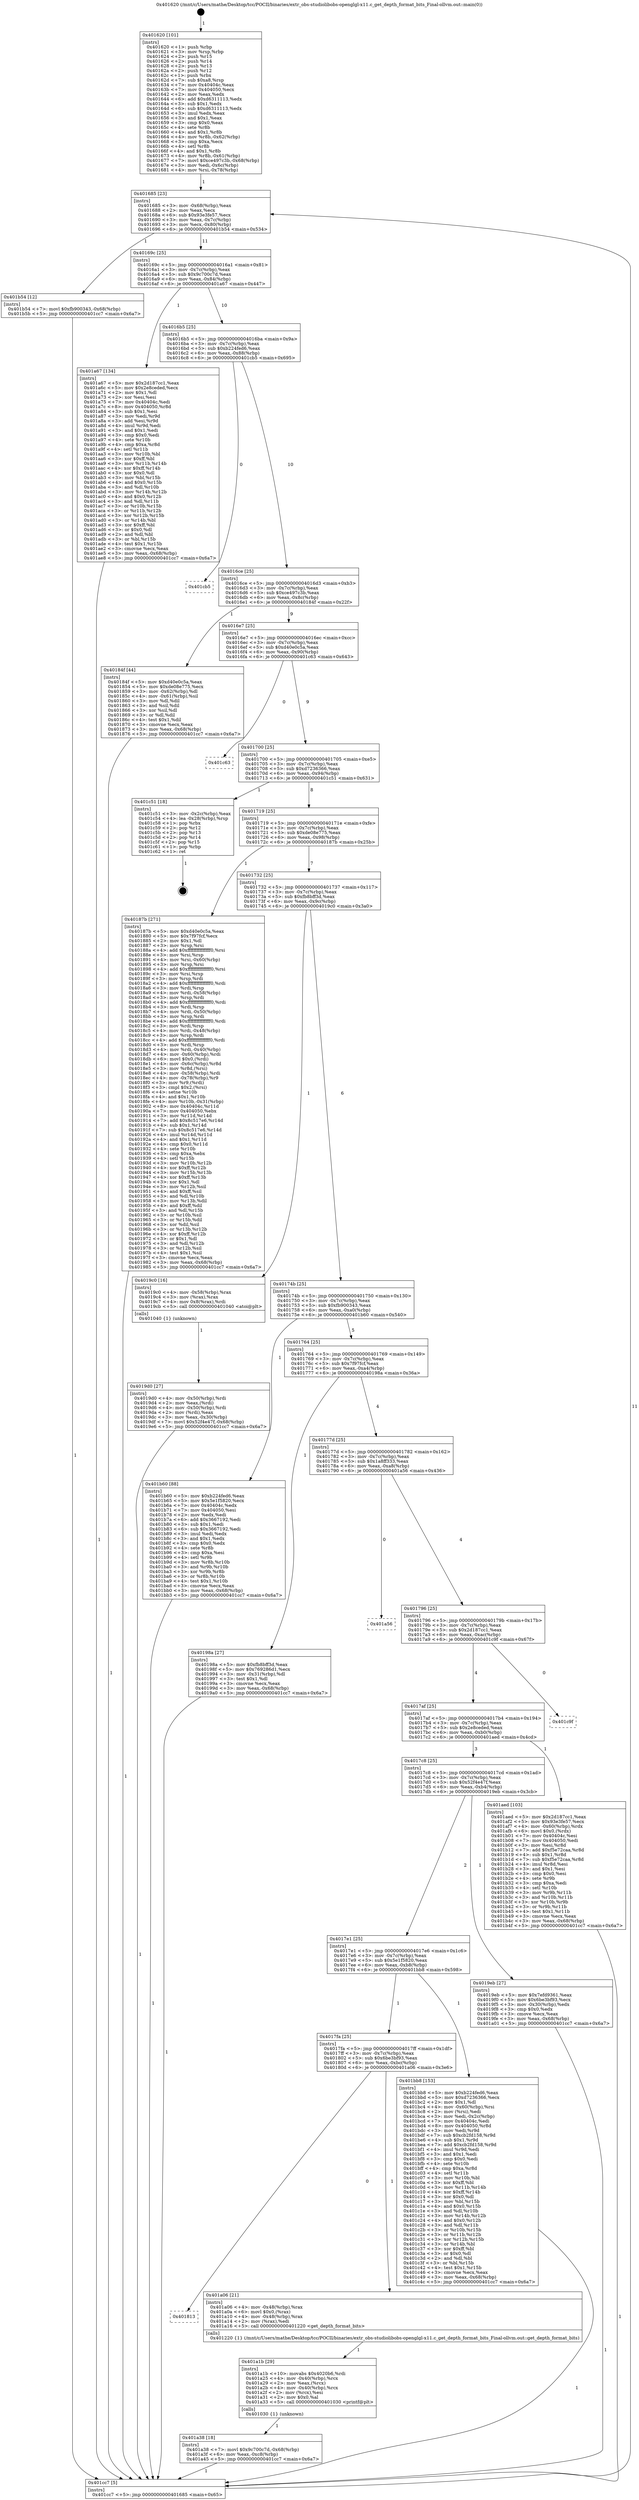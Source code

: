 digraph "0x401620" {
  label = "0x401620 (/mnt/c/Users/mathe/Desktop/tcc/POCII/binaries/extr_obs-studiolibobs-openglgl-x11.c_get_depth_format_bits_Final-ollvm.out::main(0))"
  labelloc = "t"
  node[shape=record]

  Entry [label="",width=0.3,height=0.3,shape=circle,fillcolor=black,style=filled]
  "0x401685" [label="{
     0x401685 [23]\l
     | [instrs]\l
     &nbsp;&nbsp;0x401685 \<+3\>: mov -0x68(%rbp),%eax\l
     &nbsp;&nbsp;0x401688 \<+2\>: mov %eax,%ecx\l
     &nbsp;&nbsp;0x40168a \<+6\>: sub $0x93e3fe57,%ecx\l
     &nbsp;&nbsp;0x401690 \<+3\>: mov %eax,-0x7c(%rbp)\l
     &nbsp;&nbsp;0x401693 \<+3\>: mov %ecx,-0x80(%rbp)\l
     &nbsp;&nbsp;0x401696 \<+6\>: je 0000000000401b54 \<main+0x534\>\l
  }"]
  "0x401b54" [label="{
     0x401b54 [12]\l
     | [instrs]\l
     &nbsp;&nbsp;0x401b54 \<+7\>: movl $0xfb900343,-0x68(%rbp)\l
     &nbsp;&nbsp;0x401b5b \<+5\>: jmp 0000000000401cc7 \<main+0x6a7\>\l
  }"]
  "0x40169c" [label="{
     0x40169c [25]\l
     | [instrs]\l
     &nbsp;&nbsp;0x40169c \<+5\>: jmp 00000000004016a1 \<main+0x81\>\l
     &nbsp;&nbsp;0x4016a1 \<+3\>: mov -0x7c(%rbp),%eax\l
     &nbsp;&nbsp;0x4016a4 \<+5\>: sub $0x9c700c7d,%eax\l
     &nbsp;&nbsp;0x4016a9 \<+6\>: mov %eax,-0x84(%rbp)\l
     &nbsp;&nbsp;0x4016af \<+6\>: je 0000000000401a67 \<main+0x447\>\l
  }"]
  Exit [label="",width=0.3,height=0.3,shape=circle,fillcolor=black,style=filled,peripheries=2]
  "0x401a67" [label="{
     0x401a67 [134]\l
     | [instrs]\l
     &nbsp;&nbsp;0x401a67 \<+5\>: mov $0x2d187cc1,%eax\l
     &nbsp;&nbsp;0x401a6c \<+5\>: mov $0x2e8ceded,%ecx\l
     &nbsp;&nbsp;0x401a71 \<+2\>: mov $0x1,%dl\l
     &nbsp;&nbsp;0x401a73 \<+2\>: xor %esi,%esi\l
     &nbsp;&nbsp;0x401a75 \<+7\>: mov 0x40404c,%edi\l
     &nbsp;&nbsp;0x401a7c \<+8\>: mov 0x404050,%r8d\l
     &nbsp;&nbsp;0x401a84 \<+3\>: sub $0x1,%esi\l
     &nbsp;&nbsp;0x401a87 \<+3\>: mov %edi,%r9d\l
     &nbsp;&nbsp;0x401a8a \<+3\>: add %esi,%r9d\l
     &nbsp;&nbsp;0x401a8d \<+4\>: imul %r9d,%edi\l
     &nbsp;&nbsp;0x401a91 \<+3\>: and $0x1,%edi\l
     &nbsp;&nbsp;0x401a94 \<+3\>: cmp $0x0,%edi\l
     &nbsp;&nbsp;0x401a97 \<+4\>: sete %r10b\l
     &nbsp;&nbsp;0x401a9b \<+4\>: cmp $0xa,%r8d\l
     &nbsp;&nbsp;0x401a9f \<+4\>: setl %r11b\l
     &nbsp;&nbsp;0x401aa3 \<+3\>: mov %r10b,%bl\l
     &nbsp;&nbsp;0x401aa6 \<+3\>: xor $0xff,%bl\l
     &nbsp;&nbsp;0x401aa9 \<+3\>: mov %r11b,%r14b\l
     &nbsp;&nbsp;0x401aac \<+4\>: xor $0xff,%r14b\l
     &nbsp;&nbsp;0x401ab0 \<+3\>: xor $0x0,%dl\l
     &nbsp;&nbsp;0x401ab3 \<+3\>: mov %bl,%r15b\l
     &nbsp;&nbsp;0x401ab6 \<+4\>: and $0x0,%r15b\l
     &nbsp;&nbsp;0x401aba \<+3\>: and %dl,%r10b\l
     &nbsp;&nbsp;0x401abd \<+3\>: mov %r14b,%r12b\l
     &nbsp;&nbsp;0x401ac0 \<+4\>: and $0x0,%r12b\l
     &nbsp;&nbsp;0x401ac4 \<+3\>: and %dl,%r11b\l
     &nbsp;&nbsp;0x401ac7 \<+3\>: or %r10b,%r15b\l
     &nbsp;&nbsp;0x401aca \<+3\>: or %r11b,%r12b\l
     &nbsp;&nbsp;0x401acd \<+3\>: xor %r12b,%r15b\l
     &nbsp;&nbsp;0x401ad0 \<+3\>: or %r14b,%bl\l
     &nbsp;&nbsp;0x401ad3 \<+3\>: xor $0xff,%bl\l
     &nbsp;&nbsp;0x401ad6 \<+3\>: or $0x0,%dl\l
     &nbsp;&nbsp;0x401ad9 \<+2\>: and %dl,%bl\l
     &nbsp;&nbsp;0x401adb \<+3\>: or %bl,%r15b\l
     &nbsp;&nbsp;0x401ade \<+4\>: test $0x1,%r15b\l
     &nbsp;&nbsp;0x401ae2 \<+3\>: cmovne %ecx,%eax\l
     &nbsp;&nbsp;0x401ae5 \<+3\>: mov %eax,-0x68(%rbp)\l
     &nbsp;&nbsp;0x401ae8 \<+5\>: jmp 0000000000401cc7 \<main+0x6a7\>\l
  }"]
  "0x4016b5" [label="{
     0x4016b5 [25]\l
     | [instrs]\l
     &nbsp;&nbsp;0x4016b5 \<+5\>: jmp 00000000004016ba \<main+0x9a\>\l
     &nbsp;&nbsp;0x4016ba \<+3\>: mov -0x7c(%rbp),%eax\l
     &nbsp;&nbsp;0x4016bd \<+5\>: sub $0xb224fed6,%eax\l
     &nbsp;&nbsp;0x4016c2 \<+6\>: mov %eax,-0x88(%rbp)\l
     &nbsp;&nbsp;0x4016c8 \<+6\>: je 0000000000401cb5 \<main+0x695\>\l
  }"]
  "0x401a38" [label="{
     0x401a38 [18]\l
     | [instrs]\l
     &nbsp;&nbsp;0x401a38 \<+7\>: movl $0x9c700c7d,-0x68(%rbp)\l
     &nbsp;&nbsp;0x401a3f \<+6\>: mov %eax,-0xc8(%rbp)\l
     &nbsp;&nbsp;0x401a45 \<+5\>: jmp 0000000000401cc7 \<main+0x6a7\>\l
  }"]
  "0x401cb5" [label="{
     0x401cb5\l
  }", style=dashed]
  "0x4016ce" [label="{
     0x4016ce [25]\l
     | [instrs]\l
     &nbsp;&nbsp;0x4016ce \<+5\>: jmp 00000000004016d3 \<main+0xb3\>\l
     &nbsp;&nbsp;0x4016d3 \<+3\>: mov -0x7c(%rbp),%eax\l
     &nbsp;&nbsp;0x4016d6 \<+5\>: sub $0xce497c3b,%eax\l
     &nbsp;&nbsp;0x4016db \<+6\>: mov %eax,-0x8c(%rbp)\l
     &nbsp;&nbsp;0x4016e1 \<+6\>: je 000000000040184f \<main+0x22f\>\l
  }"]
  "0x401a1b" [label="{
     0x401a1b [29]\l
     | [instrs]\l
     &nbsp;&nbsp;0x401a1b \<+10\>: movabs $0x4020b6,%rdi\l
     &nbsp;&nbsp;0x401a25 \<+4\>: mov -0x40(%rbp),%rcx\l
     &nbsp;&nbsp;0x401a29 \<+2\>: mov %eax,(%rcx)\l
     &nbsp;&nbsp;0x401a2b \<+4\>: mov -0x40(%rbp),%rcx\l
     &nbsp;&nbsp;0x401a2f \<+2\>: mov (%rcx),%esi\l
     &nbsp;&nbsp;0x401a31 \<+2\>: mov $0x0,%al\l
     &nbsp;&nbsp;0x401a33 \<+5\>: call 0000000000401030 \<printf@plt\>\l
     | [calls]\l
     &nbsp;&nbsp;0x401030 \{1\} (unknown)\l
  }"]
  "0x40184f" [label="{
     0x40184f [44]\l
     | [instrs]\l
     &nbsp;&nbsp;0x40184f \<+5\>: mov $0xd40e0c5a,%eax\l
     &nbsp;&nbsp;0x401854 \<+5\>: mov $0xde08e775,%ecx\l
     &nbsp;&nbsp;0x401859 \<+3\>: mov -0x62(%rbp),%dl\l
     &nbsp;&nbsp;0x40185c \<+4\>: mov -0x61(%rbp),%sil\l
     &nbsp;&nbsp;0x401860 \<+3\>: mov %dl,%dil\l
     &nbsp;&nbsp;0x401863 \<+3\>: and %sil,%dil\l
     &nbsp;&nbsp;0x401866 \<+3\>: xor %sil,%dl\l
     &nbsp;&nbsp;0x401869 \<+3\>: or %dl,%dil\l
     &nbsp;&nbsp;0x40186c \<+4\>: test $0x1,%dil\l
     &nbsp;&nbsp;0x401870 \<+3\>: cmovne %ecx,%eax\l
     &nbsp;&nbsp;0x401873 \<+3\>: mov %eax,-0x68(%rbp)\l
     &nbsp;&nbsp;0x401876 \<+5\>: jmp 0000000000401cc7 \<main+0x6a7\>\l
  }"]
  "0x4016e7" [label="{
     0x4016e7 [25]\l
     | [instrs]\l
     &nbsp;&nbsp;0x4016e7 \<+5\>: jmp 00000000004016ec \<main+0xcc\>\l
     &nbsp;&nbsp;0x4016ec \<+3\>: mov -0x7c(%rbp),%eax\l
     &nbsp;&nbsp;0x4016ef \<+5\>: sub $0xd40e0c5a,%eax\l
     &nbsp;&nbsp;0x4016f4 \<+6\>: mov %eax,-0x90(%rbp)\l
     &nbsp;&nbsp;0x4016fa \<+6\>: je 0000000000401c63 \<main+0x643\>\l
  }"]
  "0x401cc7" [label="{
     0x401cc7 [5]\l
     | [instrs]\l
     &nbsp;&nbsp;0x401cc7 \<+5\>: jmp 0000000000401685 \<main+0x65\>\l
  }"]
  "0x401620" [label="{
     0x401620 [101]\l
     | [instrs]\l
     &nbsp;&nbsp;0x401620 \<+1\>: push %rbp\l
     &nbsp;&nbsp;0x401621 \<+3\>: mov %rsp,%rbp\l
     &nbsp;&nbsp;0x401624 \<+2\>: push %r15\l
     &nbsp;&nbsp;0x401626 \<+2\>: push %r14\l
     &nbsp;&nbsp;0x401628 \<+2\>: push %r13\l
     &nbsp;&nbsp;0x40162a \<+2\>: push %r12\l
     &nbsp;&nbsp;0x40162c \<+1\>: push %rbx\l
     &nbsp;&nbsp;0x40162d \<+7\>: sub $0xa8,%rsp\l
     &nbsp;&nbsp;0x401634 \<+7\>: mov 0x40404c,%eax\l
     &nbsp;&nbsp;0x40163b \<+7\>: mov 0x404050,%ecx\l
     &nbsp;&nbsp;0x401642 \<+2\>: mov %eax,%edx\l
     &nbsp;&nbsp;0x401644 \<+6\>: add $0xd6311113,%edx\l
     &nbsp;&nbsp;0x40164a \<+3\>: sub $0x1,%edx\l
     &nbsp;&nbsp;0x40164d \<+6\>: sub $0xd6311113,%edx\l
     &nbsp;&nbsp;0x401653 \<+3\>: imul %edx,%eax\l
     &nbsp;&nbsp;0x401656 \<+3\>: and $0x1,%eax\l
     &nbsp;&nbsp;0x401659 \<+3\>: cmp $0x0,%eax\l
     &nbsp;&nbsp;0x40165c \<+4\>: sete %r8b\l
     &nbsp;&nbsp;0x401660 \<+4\>: and $0x1,%r8b\l
     &nbsp;&nbsp;0x401664 \<+4\>: mov %r8b,-0x62(%rbp)\l
     &nbsp;&nbsp;0x401668 \<+3\>: cmp $0xa,%ecx\l
     &nbsp;&nbsp;0x40166b \<+4\>: setl %r8b\l
     &nbsp;&nbsp;0x40166f \<+4\>: and $0x1,%r8b\l
     &nbsp;&nbsp;0x401673 \<+4\>: mov %r8b,-0x61(%rbp)\l
     &nbsp;&nbsp;0x401677 \<+7\>: movl $0xce497c3b,-0x68(%rbp)\l
     &nbsp;&nbsp;0x40167e \<+3\>: mov %edi,-0x6c(%rbp)\l
     &nbsp;&nbsp;0x401681 \<+4\>: mov %rsi,-0x78(%rbp)\l
  }"]
  "0x401813" [label="{
     0x401813\l
  }", style=dashed]
  "0x401c63" [label="{
     0x401c63\l
  }", style=dashed]
  "0x401700" [label="{
     0x401700 [25]\l
     | [instrs]\l
     &nbsp;&nbsp;0x401700 \<+5\>: jmp 0000000000401705 \<main+0xe5\>\l
     &nbsp;&nbsp;0x401705 \<+3\>: mov -0x7c(%rbp),%eax\l
     &nbsp;&nbsp;0x401708 \<+5\>: sub $0xd7236366,%eax\l
     &nbsp;&nbsp;0x40170d \<+6\>: mov %eax,-0x94(%rbp)\l
     &nbsp;&nbsp;0x401713 \<+6\>: je 0000000000401c51 \<main+0x631\>\l
  }"]
  "0x401a06" [label="{
     0x401a06 [21]\l
     | [instrs]\l
     &nbsp;&nbsp;0x401a06 \<+4\>: mov -0x48(%rbp),%rax\l
     &nbsp;&nbsp;0x401a0a \<+6\>: movl $0x0,(%rax)\l
     &nbsp;&nbsp;0x401a10 \<+4\>: mov -0x48(%rbp),%rax\l
     &nbsp;&nbsp;0x401a14 \<+2\>: mov (%rax),%edi\l
     &nbsp;&nbsp;0x401a16 \<+5\>: call 0000000000401220 \<get_depth_format_bits\>\l
     | [calls]\l
     &nbsp;&nbsp;0x401220 \{1\} (/mnt/c/Users/mathe/Desktop/tcc/POCII/binaries/extr_obs-studiolibobs-openglgl-x11.c_get_depth_format_bits_Final-ollvm.out::get_depth_format_bits)\l
  }"]
  "0x401c51" [label="{
     0x401c51 [18]\l
     | [instrs]\l
     &nbsp;&nbsp;0x401c51 \<+3\>: mov -0x2c(%rbp),%eax\l
     &nbsp;&nbsp;0x401c54 \<+4\>: lea -0x28(%rbp),%rsp\l
     &nbsp;&nbsp;0x401c58 \<+1\>: pop %rbx\l
     &nbsp;&nbsp;0x401c59 \<+2\>: pop %r12\l
     &nbsp;&nbsp;0x401c5b \<+2\>: pop %r13\l
     &nbsp;&nbsp;0x401c5d \<+2\>: pop %r14\l
     &nbsp;&nbsp;0x401c5f \<+2\>: pop %r15\l
     &nbsp;&nbsp;0x401c61 \<+1\>: pop %rbp\l
     &nbsp;&nbsp;0x401c62 \<+1\>: ret\l
  }"]
  "0x401719" [label="{
     0x401719 [25]\l
     | [instrs]\l
     &nbsp;&nbsp;0x401719 \<+5\>: jmp 000000000040171e \<main+0xfe\>\l
     &nbsp;&nbsp;0x40171e \<+3\>: mov -0x7c(%rbp),%eax\l
     &nbsp;&nbsp;0x401721 \<+5\>: sub $0xde08e775,%eax\l
     &nbsp;&nbsp;0x401726 \<+6\>: mov %eax,-0x98(%rbp)\l
     &nbsp;&nbsp;0x40172c \<+6\>: je 000000000040187b \<main+0x25b\>\l
  }"]
  "0x4017fa" [label="{
     0x4017fa [25]\l
     | [instrs]\l
     &nbsp;&nbsp;0x4017fa \<+5\>: jmp 00000000004017ff \<main+0x1df\>\l
     &nbsp;&nbsp;0x4017ff \<+3\>: mov -0x7c(%rbp),%eax\l
     &nbsp;&nbsp;0x401802 \<+5\>: sub $0x6be3bf93,%eax\l
     &nbsp;&nbsp;0x401807 \<+6\>: mov %eax,-0xbc(%rbp)\l
     &nbsp;&nbsp;0x40180d \<+6\>: je 0000000000401a06 \<main+0x3e6\>\l
  }"]
  "0x40187b" [label="{
     0x40187b [271]\l
     | [instrs]\l
     &nbsp;&nbsp;0x40187b \<+5\>: mov $0xd40e0c5a,%eax\l
     &nbsp;&nbsp;0x401880 \<+5\>: mov $0x7f97fcf,%ecx\l
     &nbsp;&nbsp;0x401885 \<+2\>: mov $0x1,%dl\l
     &nbsp;&nbsp;0x401887 \<+3\>: mov %rsp,%rsi\l
     &nbsp;&nbsp;0x40188a \<+4\>: add $0xfffffffffffffff0,%rsi\l
     &nbsp;&nbsp;0x40188e \<+3\>: mov %rsi,%rsp\l
     &nbsp;&nbsp;0x401891 \<+4\>: mov %rsi,-0x60(%rbp)\l
     &nbsp;&nbsp;0x401895 \<+3\>: mov %rsp,%rsi\l
     &nbsp;&nbsp;0x401898 \<+4\>: add $0xfffffffffffffff0,%rsi\l
     &nbsp;&nbsp;0x40189c \<+3\>: mov %rsi,%rsp\l
     &nbsp;&nbsp;0x40189f \<+3\>: mov %rsp,%rdi\l
     &nbsp;&nbsp;0x4018a2 \<+4\>: add $0xfffffffffffffff0,%rdi\l
     &nbsp;&nbsp;0x4018a6 \<+3\>: mov %rdi,%rsp\l
     &nbsp;&nbsp;0x4018a9 \<+4\>: mov %rdi,-0x58(%rbp)\l
     &nbsp;&nbsp;0x4018ad \<+3\>: mov %rsp,%rdi\l
     &nbsp;&nbsp;0x4018b0 \<+4\>: add $0xfffffffffffffff0,%rdi\l
     &nbsp;&nbsp;0x4018b4 \<+3\>: mov %rdi,%rsp\l
     &nbsp;&nbsp;0x4018b7 \<+4\>: mov %rdi,-0x50(%rbp)\l
     &nbsp;&nbsp;0x4018bb \<+3\>: mov %rsp,%rdi\l
     &nbsp;&nbsp;0x4018be \<+4\>: add $0xfffffffffffffff0,%rdi\l
     &nbsp;&nbsp;0x4018c2 \<+3\>: mov %rdi,%rsp\l
     &nbsp;&nbsp;0x4018c5 \<+4\>: mov %rdi,-0x48(%rbp)\l
     &nbsp;&nbsp;0x4018c9 \<+3\>: mov %rsp,%rdi\l
     &nbsp;&nbsp;0x4018cc \<+4\>: add $0xfffffffffffffff0,%rdi\l
     &nbsp;&nbsp;0x4018d0 \<+3\>: mov %rdi,%rsp\l
     &nbsp;&nbsp;0x4018d3 \<+4\>: mov %rdi,-0x40(%rbp)\l
     &nbsp;&nbsp;0x4018d7 \<+4\>: mov -0x60(%rbp),%rdi\l
     &nbsp;&nbsp;0x4018db \<+6\>: movl $0x0,(%rdi)\l
     &nbsp;&nbsp;0x4018e1 \<+4\>: mov -0x6c(%rbp),%r8d\l
     &nbsp;&nbsp;0x4018e5 \<+3\>: mov %r8d,(%rsi)\l
     &nbsp;&nbsp;0x4018e8 \<+4\>: mov -0x58(%rbp),%rdi\l
     &nbsp;&nbsp;0x4018ec \<+4\>: mov -0x78(%rbp),%r9\l
     &nbsp;&nbsp;0x4018f0 \<+3\>: mov %r9,(%rdi)\l
     &nbsp;&nbsp;0x4018f3 \<+3\>: cmpl $0x2,(%rsi)\l
     &nbsp;&nbsp;0x4018f6 \<+4\>: setne %r10b\l
     &nbsp;&nbsp;0x4018fa \<+4\>: and $0x1,%r10b\l
     &nbsp;&nbsp;0x4018fe \<+4\>: mov %r10b,-0x31(%rbp)\l
     &nbsp;&nbsp;0x401902 \<+8\>: mov 0x40404c,%r11d\l
     &nbsp;&nbsp;0x40190a \<+7\>: mov 0x404050,%ebx\l
     &nbsp;&nbsp;0x401911 \<+3\>: mov %r11d,%r14d\l
     &nbsp;&nbsp;0x401914 \<+7\>: add $0x8c517e6,%r14d\l
     &nbsp;&nbsp;0x40191b \<+4\>: sub $0x1,%r14d\l
     &nbsp;&nbsp;0x40191f \<+7\>: sub $0x8c517e6,%r14d\l
     &nbsp;&nbsp;0x401926 \<+4\>: imul %r14d,%r11d\l
     &nbsp;&nbsp;0x40192a \<+4\>: and $0x1,%r11d\l
     &nbsp;&nbsp;0x40192e \<+4\>: cmp $0x0,%r11d\l
     &nbsp;&nbsp;0x401932 \<+4\>: sete %r10b\l
     &nbsp;&nbsp;0x401936 \<+3\>: cmp $0xa,%ebx\l
     &nbsp;&nbsp;0x401939 \<+4\>: setl %r15b\l
     &nbsp;&nbsp;0x40193d \<+3\>: mov %r10b,%r12b\l
     &nbsp;&nbsp;0x401940 \<+4\>: xor $0xff,%r12b\l
     &nbsp;&nbsp;0x401944 \<+3\>: mov %r15b,%r13b\l
     &nbsp;&nbsp;0x401947 \<+4\>: xor $0xff,%r13b\l
     &nbsp;&nbsp;0x40194b \<+3\>: xor $0x1,%dl\l
     &nbsp;&nbsp;0x40194e \<+3\>: mov %r12b,%sil\l
     &nbsp;&nbsp;0x401951 \<+4\>: and $0xff,%sil\l
     &nbsp;&nbsp;0x401955 \<+3\>: and %dl,%r10b\l
     &nbsp;&nbsp;0x401958 \<+3\>: mov %r13b,%dil\l
     &nbsp;&nbsp;0x40195b \<+4\>: and $0xff,%dil\l
     &nbsp;&nbsp;0x40195f \<+3\>: and %dl,%r15b\l
     &nbsp;&nbsp;0x401962 \<+3\>: or %r10b,%sil\l
     &nbsp;&nbsp;0x401965 \<+3\>: or %r15b,%dil\l
     &nbsp;&nbsp;0x401968 \<+3\>: xor %dil,%sil\l
     &nbsp;&nbsp;0x40196b \<+3\>: or %r13b,%r12b\l
     &nbsp;&nbsp;0x40196e \<+4\>: xor $0xff,%r12b\l
     &nbsp;&nbsp;0x401972 \<+3\>: or $0x1,%dl\l
     &nbsp;&nbsp;0x401975 \<+3\>: and %dl,%r12b\l
     &nbsp;&nbsp;0x401978 \<+3\>: or %r12b,%sil\l
     &nbsp;&nbsp;0x40197b \<+4\>: test $0x1,%sil\l
     &nbsp;&nbsp;0x40197f \<+3\>: cmovne %ecx,%eax\l
     &nbsp;&nbsp;0x401982 \<+3\>: mov %eax,-0x68(%rbp)\l
     &nbsp;&nbsp;0x401985 \<+5\>: jmp 0000000000401cc7 \<main+0x6a7\>\l
  }"]
  "0x401732" [label="{
     0x401732 [25]\l
     | [instrs]\l
     &nbsp;&nbsp;0x401732 \<+5\>: jmp 0000000000401737 \<main+0x117\>\l
     &nbsp;&nbsp;0x401737 \<+3\>: mov -0x7c(%rbp),%eax\l
     &nbsp;&nbsp;0x40173a \<+5\>: sub $0xfb8bff3d,%eax\l
     &nbsp;&nbsp;0x40173f \<+6\>: mov %eax,-0x9c(%rbp)\l
     &nbsp;&nbsp;0x401745 \<+6\>: je 00000000004019c0 \<main+0x3a0\>\l
  }"]
  "0x401bb8" [label="{
     0x401bb8 [153]\l
     | [instrs]\l
     &nbsp;&nbsp;0x401bb8 \<+5\>: mov $0xb224fed6,%eax\l
     &nbsp;&nbsp;0x401bbd \<+5\>: mov $0xd7236366,%ecx\l
     &nbsp;&nbsp;0x401bc2 \<+2\>: mov $0x1,%dl\l
     &nbsp;&nbsp;0x401bc4 \<+4\>: mov -0x60(%rbp),%rsi\l
     &nbsp;&nbsp;0x401bc8 \<+2\>: mov (%rsi),%edi\l
     &nbsp;&nbsp;0x401bca \<+3\>: mov %edi,-0x2c(%rbp)\l
     &nbsp;&nbsp;0x401bcd \<+7\>: mov 0x40404c,%edi\l
     &nbsp;&nbsp;0x401bd4 \<+8\>: mov 0x404050,%r8d\l
     &nbsp;&nbsp;0x401bdc \<+3\>: mov %edi,%r9d\l
     &nbsp;&nbsp;0x401bdf \<+7\>: sub $0xcb2fd158,%r9d\l
     &nbsp;&nbsp;0x401be6 \<+4\>: sub $0x1,%r9d\l
     &nbsp;&nbsp;0x401bea \<+7\>: add $0xcb2fd158,%r9d\l
     &nbsp;&nbsp;0x401bf1 \<+4\>: imul %r9d,%edi\l
     &nbsp;&nbsp;0x401bf5 \<+3\>: and $0x1,%edi\l
     &nbsp;&nbsp;0x401bf8 \<+3\>: cmp $0x0,%edi\l
     &nbsp;&nbsp;0x401bfb \<+4\>: sete %r10b\l
     &nbsp;&nbsp;0x401bff \<+4\>: cmp $0xa,%r8d\l
     &nbsp;&nbsp;0x401c03 \<+4\>: setl %r11b\l
     &nbsp;&nbsp;0x401c07 \<+3\>: mov %r10b,%bl\l
     &nbsp;&nbsp;0x401c0a \<+3\>: xor $0xff,%bl\l
     &nbsp;&nbsp;0x401c0d \<+3\>: mov %r11b,%r14b\l
     &nbsp;&nbsp;0x401c10 \<+4\>: xor $0xff,%r14b\l
     &nbsp;&nbsp;0x401c14 \<+3\>: xor $0x0,%dl\l
     &nbsp;&nbsp;0x401c17 \<+3\>: mov %bl,%r15b\l
     &nbsp;&nbsp;0x401c1a \<+4\>: and $0x0,%r15b\l
     &nbsp;&nbsp;0x401c1e \<+3\>: and %dl,%r10b\l
     &nbsp;&nbsp;0x401c21 \<+3\>: mov %r14b,%r12b\l
     &nbsp;&nbsp;0x401c24 \<+4\>: and $0x0,%r12b\l
     &nbsp;&nbsp;0x401c28 \<+3\>: and %dl,%r11b\l
     &nbsp;&nbsp;0x401c2b \<+3\>: or %r10b,%r15b\l
     &nbsp;&nbsp;0x401c2e \<+3\>: or %r11b,%r12b\l
     &nbsp;&nbsp;0x401c31 \<+3\>: xor %r12b,%r15b\l
     &nbsp;&nbsp;0x401c34 \<+3\>: or %r14b,%bl\l
     &nbsp;&nbsp;0x401c37 \<+3\>: xor $0xff,%bl\l
     &nbsp;&nbsp;0x401c3a \<+3\>: or $0x0,%dl\l
     &nbsp;&nbsp;0x401c3d \<+2\>: and %dl,%bl\l
     &nbsp;&nbsp;0x401c3f \<+3\>: or %bl,%r15b\l
     &nbsp;&nbsp;0x401c42 \<+4\>: test $0x1,%r15b\l
     &nbsp;&nbsp;0x401c46 \<+3\>: cmovne %ecx,%eax\l
     &nbsp;&nbsp;0x401c49 \<+3\>: mov %eax,-0x68(%rbp)\l
     &nbsp;&nbsp;0x401c4c \<+5\>: jmp 0000000000401cc7 \<main+0x6a7\>\l
  }"]
  "0x4017e1" [label="{
     0x4017e1 [25]\l
     | [instrs]\l
     &nbsp;&nbsp;0x4017e1 \<+5\>: jmp 00000000004017e6 \<main+0x1c6\>\l
     &nbsp;&nbsp;0x4017e6 \<+3\>: mov -0x7c(%rbp),%eax\l
     &nbsp;&nbsp;0x4017e9 \<+5\>: sub $0x5e1f5820,%eax\l
     &nbsp;&nbsp;0x4017ee \<+6\>: mov %eax,-0xb8(%rbp)\l
     &nbsp;&nbsp;0x4017f4 \<+6\>: je 0000000000401bb8 \<main+0x598\>\l
  }"]
  "0x4019c0" [label="{
     0x4019c0 [16]\l
     | [instrs]\l
     &nbsp;&nbsp;0x4019c0 \<+4\>: mov -0x58(%rbp),%rax\l
     &nbsp;&nbsp;0x4019c4 \<+3\>: mov (%rax),%rax\l
     &nbsp;&nbsp;0x4019c7 \<+4\>: mov 0x8(%rax),%rdi\l
     &nbsp;&nbsp;0x4019cb \<+5\>: call 0000000000401040 \<atoi@plt\>\l
     | [calls]\l
     &nbsp;&nbsp;0x401040 \{1\} (unknown)\l
  }"]
  "0x40174b" [label="{
     0x40174b [25]\l
     | [instrs]\l
     &nbsp;&nbsp;0x40174b \<+5\>: jmp 0000000000401750 \<main+0x130\>\l
     &nbsp;&nbsp;0x401750 \<+3\>: mov -0x7c(%rbp),%eax\l
     &nbsp;&nbsp;0x401753 \<+5\>: sub $0xfb900343,%eax\l
     &nbsp;&nbsp;0x401758 \<+6\>: mov %eax,-0xa0(%rbp)\l
     &nbsp;&nbsp;0x40175e \<+6\>: je 0000000000401b60 \<main+0x540\>\l
  }"]
  "0x4019eb" [label="{
     0x4019eb [27]\l
     | [instrs]\l
     &nbsp;&nbsp;0x4019eb \<+5\>: mov $0x7efd9361,%eax\l
     &nbsp;&nbsp;0x4019f0 \<+5\>: mov $0x6be3bf93,%ecx\l
     &nbsp;&nbsp;0x4019f5 \<+3\>: mov -0x30(%rbp),%edx\l
     &nbsp;&nbsp;0x4019f8 \<+3\>: cmp $0x0,%edx\l
     &nbsp;&nbsp;0x4019fb \<+3\>: cmove %ecx,%eax\l
     &nbsp;&nbsp;0x4019fe \<+3\>: mov %eax,-0x68(%rbp)\l
     &nbsp;&nbsp;0x401a01 \<+5\>: jmp 0000000000401cc7 \<main+0x6a7\>\l
  }"]
  "0x401b60" [label="{
     0x401b60 [88]\l
     | [instrs]\l
     &nbsp;&nbsp;0x401b60 \<+5\>: mov $0xb224fed6,%eax\l
     &nbsp;&nbsp;0x401b65 \<+5\>: mov $0x5e1f5820,%ecx\l
     &nbsp;&nbsp;0x401b6a \<+7\>: mov 0x40404c,%edx\l
     &nbsp;&nbsp;0x401b71 \<+7\>: mov 0x404050,%esi\l
     &nbsp;&nbsp;0x401b78 \<+2\>: mov %edx,%edi\l
     &nbsp;&nbsp;0x401b7a \<+6\>: add $0x3667192,%edi\l
     &nbsp;&nbsp;0x401b80 \<+3\>: sub $0x1,%edi\l
     &nbsp;&nbsp;0x401b83 \<+6\>: sub $0x3667192,%edi\l
     &nbsp;&nbsp;0x401b89 \<+3\>: imul %edi,%edx\l
     &nbsp;&nbsp;0x401b8c \<+3\>: and $0x1,%edx\l
     &nbsp;&nbsp;0x401b8f \<+3\>: cmp $0x0,%edx\l
     &nbsp;&nbsp;0x401b92 \<+4\>: sete %r8b\l
     &nbsp;&nbsp;0x401b96 \<+3\>: cmp $0xa,%esi\l
     &nbsp;&nbsp;0x401b99 \<+4\>: setl %r9b\l
     &nbsp;&nbsp;0x401b9d \<+3\>: mov %r8b,%r10b\l
     &nbsp;&nbsp;0x401ba0 \<+3\>: and %r9b,%r10b\l
     &nbsp;&nbsp;0x401ba3 \<+3\>: xor %r9b,%r8b\l
     &nbsp;&nbsp;0x401ba6 \<+3\>: or %r8b,%r10b\l
     &nbsp;&nbsp;0x401ba9 \<+4\>: test $0x1,%r10b\l
     &nbsp;&nbsp;0x401bad \<+3\>: cmovne %ecx,%eax\l
     &nbsp;&nbsp;0x401bb0 \<+3\>: mov %eax,-0x68(%rbp)\l
     &nbsp;&nbsp;0x401bb3 \<+5\>: jmp 0000000000401cc7 \<main+0x6a7\>\l
  }"]
  "0x401764" [label="{
     0x401764 [25]\l
     | [instrs]\l
     &nbsp;&nbsp;0x401764 \<+5\>: jmp 0000000000401769 \<main+0x149\>\l
     &nbsp;&nbsp;0x401769 \<+3\>: mov -0x7c(%rbp),%eax\l
     &nbsp;&nbsp;0x40176c \<+5\>: sub $0x7f97fcf,%eax\l
     &nbsp;&nbsp;0x401771 \<+6\>: mov %eax,-0xa4(%rbp)\l
     &nbsp;&nbsp;0x401777 \<+6\>: je 000000000040198a \<main+0x36a\>\l
  }"]
  "0x4017c8" [label="{
     0x4017c8 [25]\l
     | [instrs]\l
     &nbsp;&nbsp;0x4017c8 \<+5\>: jmp 00000000004017cd \<main+0x1ad\>\l
     &nbsp;&nbsp;0x4017cd \<+3\>: mov -0x7c(%rbp),%eax\l
     &nbsp;&nbsp;0x4017d0 \<+5\>: sub $0x52f4e47f,%eax\l
     &nbsp;&nbsp;0x4017d5 \<+6\>: mov %eax,-0xb4(%rbp)\l
     &nbsp;&nbsp;0x4017db \<+6\>: je 00000000004019eb \<main+0x3cb\>\l
  }"]
  "0x40198a" [label="{
     0x40198a [27]\l
     | [instrs]\l
     &nbsp;&nbsp;0x40198a \<+5\>: mov $0xfb8bff3d,%eax\l
     &nbsp;&nbsp;0x40198f \<+5\>: mov $0x769286d1,%ecx\l
     &nbsp;&nbsp;0x401994 \<+3\>: mov -0x31(%rbp),%dl\l
     &nbsp;&nbsp;0x401997 \<+3\>: test $0x1,%dl\l
     &nbsp;&nbsp;0x40199a \<+3\>: cmovne %ecx,%eax\l
     &nbsp;&nbsp;0x40199d \<+3\>: mov %eax,-0x68(%rbp)\l
     &nbsp;&nbsp;0x4019a0 \<+5\>: jmp 0000000000401cc7 \<main+0x6a7\>\l
  }"]
  "0x40177d" [label="{
     0x40177d [25]\l
     | [instrs]\l
     &nbsp;&nbsp;0x40177d \<+5\>: jmp 0000000000401782 \<main+0x162\>\l
     &nbsp;&nbsp;0x401782 \<+3\>: mov -0x7c(%rbp),%eax\l
     &nbsp;&nbsp;0x401785 \<+5\>: sub $0x1a8ff333,%eax\l
     &nbsp;&nbsp;0x40178a \<+6\>: mov %eax,-0xa8(%rbp)\l
     &nbsp;&nbsp;0x401790 \<+6\>: je 0000000000401a56 \<main+0x436\>\l
  }"]
  "0x4019d0" [label="{
     0x4019d0 [27]\l
     | [instrs]\l
     &nbsp;&nbsp;0x4019d0 \<+4\>: mov -0x50(%rbp),%rdi\l
     &nbsp;&nbsp;0x4019d4 \<+2\>: mov %eax,(%rdi)\l
     &nbsp;&nbsp;0x4019d6 \<+4\>: mov -0x50(%rbp),%rdi\l
     &nbsp;&nbsp;0x4019da \<+2\>: mov (%rdi),%eax\l
     &nbsp;&nbsp;0x4019dc \<+3\>: mov %eax,-0x30(%rbp)\l
     &nbsp;&nbsp;0x4019df \<+7\>: movl $0x52f4e47f,-0x68(%rbp)\l
     &nbsp;&nbsp;0x4019e6 \<+5\>: jmp 0000000000401cc7 \<main+0x6a7\>\l
  }"]
  "0x401aed" [label="{
     0x401aed [103]\l
     | [instrs]\l
     &nbsp;&nbsp;0x401aed \<+5\>: mov $0x2d187cc1,%eax\l
     &nbsp;&nbsp;0x401af2 \<+5\>: mov $0x93e3fe57,%ecx\l
     &nbsp;&nbsp;0x401af7 \<+4\>: mov -0x60(%rbp),%rdx\l
     &nbsp;&nbsp;0x401afb \<+6\>: movl $0x0,(%rdx)\l
     &nbsp;&nbsp;0x401b01 \<+7\>: mov 0x40404c,%esi\l
     &nbsp;&nbsp;0x401b08 \<+7\>: mov 0x404050,%edi\l
     &nbsp;&nbsp;0x401b0f \<+3\>: mov %esi,%r8d\l
     &nbsp;&nbsp;0x401b12 \<+7\>: add $0xf5e72caa,%r8d\l
     &nbsp;&nbsp;0x401b19 \<+4\>: sub $0x1,%r8d\l
     &nbsp;&nbsp;0x401b1d \<+7\>: sub $0xf5e72caa,%r8d\l
     &nbsp;&nbsp;0x401b24 \<+4\>: imul %r8d,%esi\l
     &nbsp;&nbsp;0x401b28 \<+3\>: and $0x1,%esi\l
     &nbsp;&nbsp;0x401b2b \<+3\>: cmp $0x0,%esi\l
     &nbsp;&nbsp;0x401b2e \<+4\>: sete %r9b\l
     &nbsp;&nbsp;0x401b32 \<+3\>: cmp $0xa,%edi\l
     &nbsp;&nbsp;0x401b35 \<+4\>: setl %r10b\l
     &nbsp;&nbsp;0x401b39 \<+3\>: mov %r9b,%r11b\l
     &nbsp;&nbsp;0x401b3c \<+3\>: and %r10b,%r11b\l
     &nbsp;&nbsp;0x401b3f \<+3\>: xor %r10b,%r9b\l
     &nbsp;&nbsp;0x401b42 \<+3\>: or %r9b,%r11b\l
     &nbsp;&nbsp;0x401b45 \<+4\>: test $0x1,%r11b\l
     &nbsp;&nbsp;0x401b49 \<+3\>: cmovne %ecx,%eax\l
     &nbsp;&nbsp;0x401b4c \<+3\>: mov %eax,-0x68(%rbp)\l
     &nbsp;&nbsp;0x401b4f \<+5\>: jmp 0000000000401cc7 \<main+0x6a7\>\l
  }"]
  "0x401a56" [label="{
     0x401a56\l
  }", style=dashed]
  "0x401796" [label="{
     0x401796 [25]\l
     | [instrs]\l
     &nbsp;&nbsp;0x401796 \<+5\>: jmp 000000000040179b \<main+0x17b\>\l
     &nbsp;&nbsp;0x40179b \<+3\>: mov -0x7c(%rbp),%eax\l
     &nbsp;&nbsp;0x40179e \<+5\>: sub $0x2d187cc1,%eax\l
     &nbsp;&nbsp;0x4017a3 \<+6\>: mov %eax,-0xac(%rbp)\l
     &nbsp;&nbsp;0x4017a9 \<+6\>: je 0000000000401c9f \<main+0x67f\>\l
  }"]
  "0x4017af" [label="{
     0x4017af [25]\l
     | [instrs]\l
     &nbsp;&nbsp;0x4017af \<+5\>: jmp 00000000004017b4 \<main+0x194\>\l
     &nbsp;&nbsp;0x4017b4 \<+3\>: mov -0x7c(%rbp),%eax\l
     &nbsp;&nbsp;0x4017b7 \<+5\>: sub $0x2e8ceded,%eax\l
     &nbsp;&nbsp;0x4017bc \<+6\>: mov %eax,-0xb0(%rbp)\l
     &nbsp;&nbsp;0x4017c2 \<+6\>: je 0000000000401aed \<main+0x4cd\>\l
  }"]
  "0x401c9f" [label="{
     0x401c9f\l
  }", style=dashed]
  Entry -> "0x401620" [label=" 1"]
  "0x401685" -> "0x401b54" [label=" 1"]
  "0x401685" -> "0x40169c" [label=" 11"]
  "0x401c51" -> Exit [label=" 1"]
  "0x40169c" -> "0x401a67" [label=" 1"]
  "0x40169c" -> "0x4016b5" [label=" 10"]
  "0x401bb8" -> "0x401cc7" [label=" 1"]
  "0x4016b5" -> "0x401cb5" [label=" 0"]
  "0x4016b5" -> "0x4016ce" [label=" 10"]
  "0x401b60" -> "0x401cc7" [label=" 1"]
  "0x4016ce" -> "0x40184f" [label=" 1"]
  "0x4016ce" -> "0x4016e7" [label=" 9"]
  "0x40184f" -> "0x401cc7" [label=" 1"]
  "0x401620" -> "0x401685" [label=" 1"]
  "0x401cc7" -> "0x401685" [label=" 11"]
  "0x401b54" -> "0x401cc7" [label=" 1"]
  "0x4016e7" -> "0x401c63" [label=" 0"]
  "0x4016e7" -> "0x401700" [label=" 9"]
  "0x401aed" -> "0x401cc7" [label=" 1"]
  "0x401700" -> "0x401c51" [label=" 1"]
  "0x401700" -> "0x401719" [label=" 8"]
  "0x401a67" -> "0x401cc7" [label=" 1"]
  "0x401719" -> "0x40187b" [label=" 1"]
  "0x401719" -> "0x401732" [label=" 7"]
  "0x401a1b" -> "0x401a38" [label=" 1"]
  "0x40187b" -> "0x401cc7" [label=" 1"]
  "0x401a06" -> "0x401a1b" [label=" 1"]
  "0x401732" -> "0x4019c0" [label=" 1"]
  "0x401732" -> "0x40174b" [label=" 6"]
  "0x4017fa" -> "0x401a06" [label=" 1"]
  "0x40174b" -> "0x401b60" [label=" 1"]
  "0x40174b" -> "0x401764" [label=" 5"]
  "0x401a38" -> "0x401cc7" [label=" 1"]
  "0x401764" -> "0x40198a" [label=" 1"]
  "0x401764" -> "0x40177d" [label=" 4"]
  "0x40198a" -> "0x401cc7" [label=" 1"]
  "0x4019c0" -> "0x4019d0" [label=" 1"]
  "0x4019d0" -> "0x401cc7" [label=" 1"]
  "0x4017e1" -> "0x401bb8" [label=" 1"]
  "0x40177d" -> "0x401a56" [label=" 0"]
  "0x40177d" -> "0x401796" [label=" 4"]
  "0x4017fa" -> "0x401813" [label=" 0"]
  "0x401796" -> "0x401c9f" [label=" 0"]
  "0x401796" -> "0x4017af" [label=" 4"]
  "0x4019eb" -> "0x401cc7" [label=" 1"]
  "0x4017af" -> "0x401aed" [label=" 1"]
  "0x4017af" -> "0x4017c8" [label=" 3"]
  "0x4017e1" -> "0x4017fa" [label=" 1"]
  "0x4017c8" -> "0x4019eb" [label=" 1"]
  "0x4017c8" -> "0x4017e1" [label=" 2"]
}
